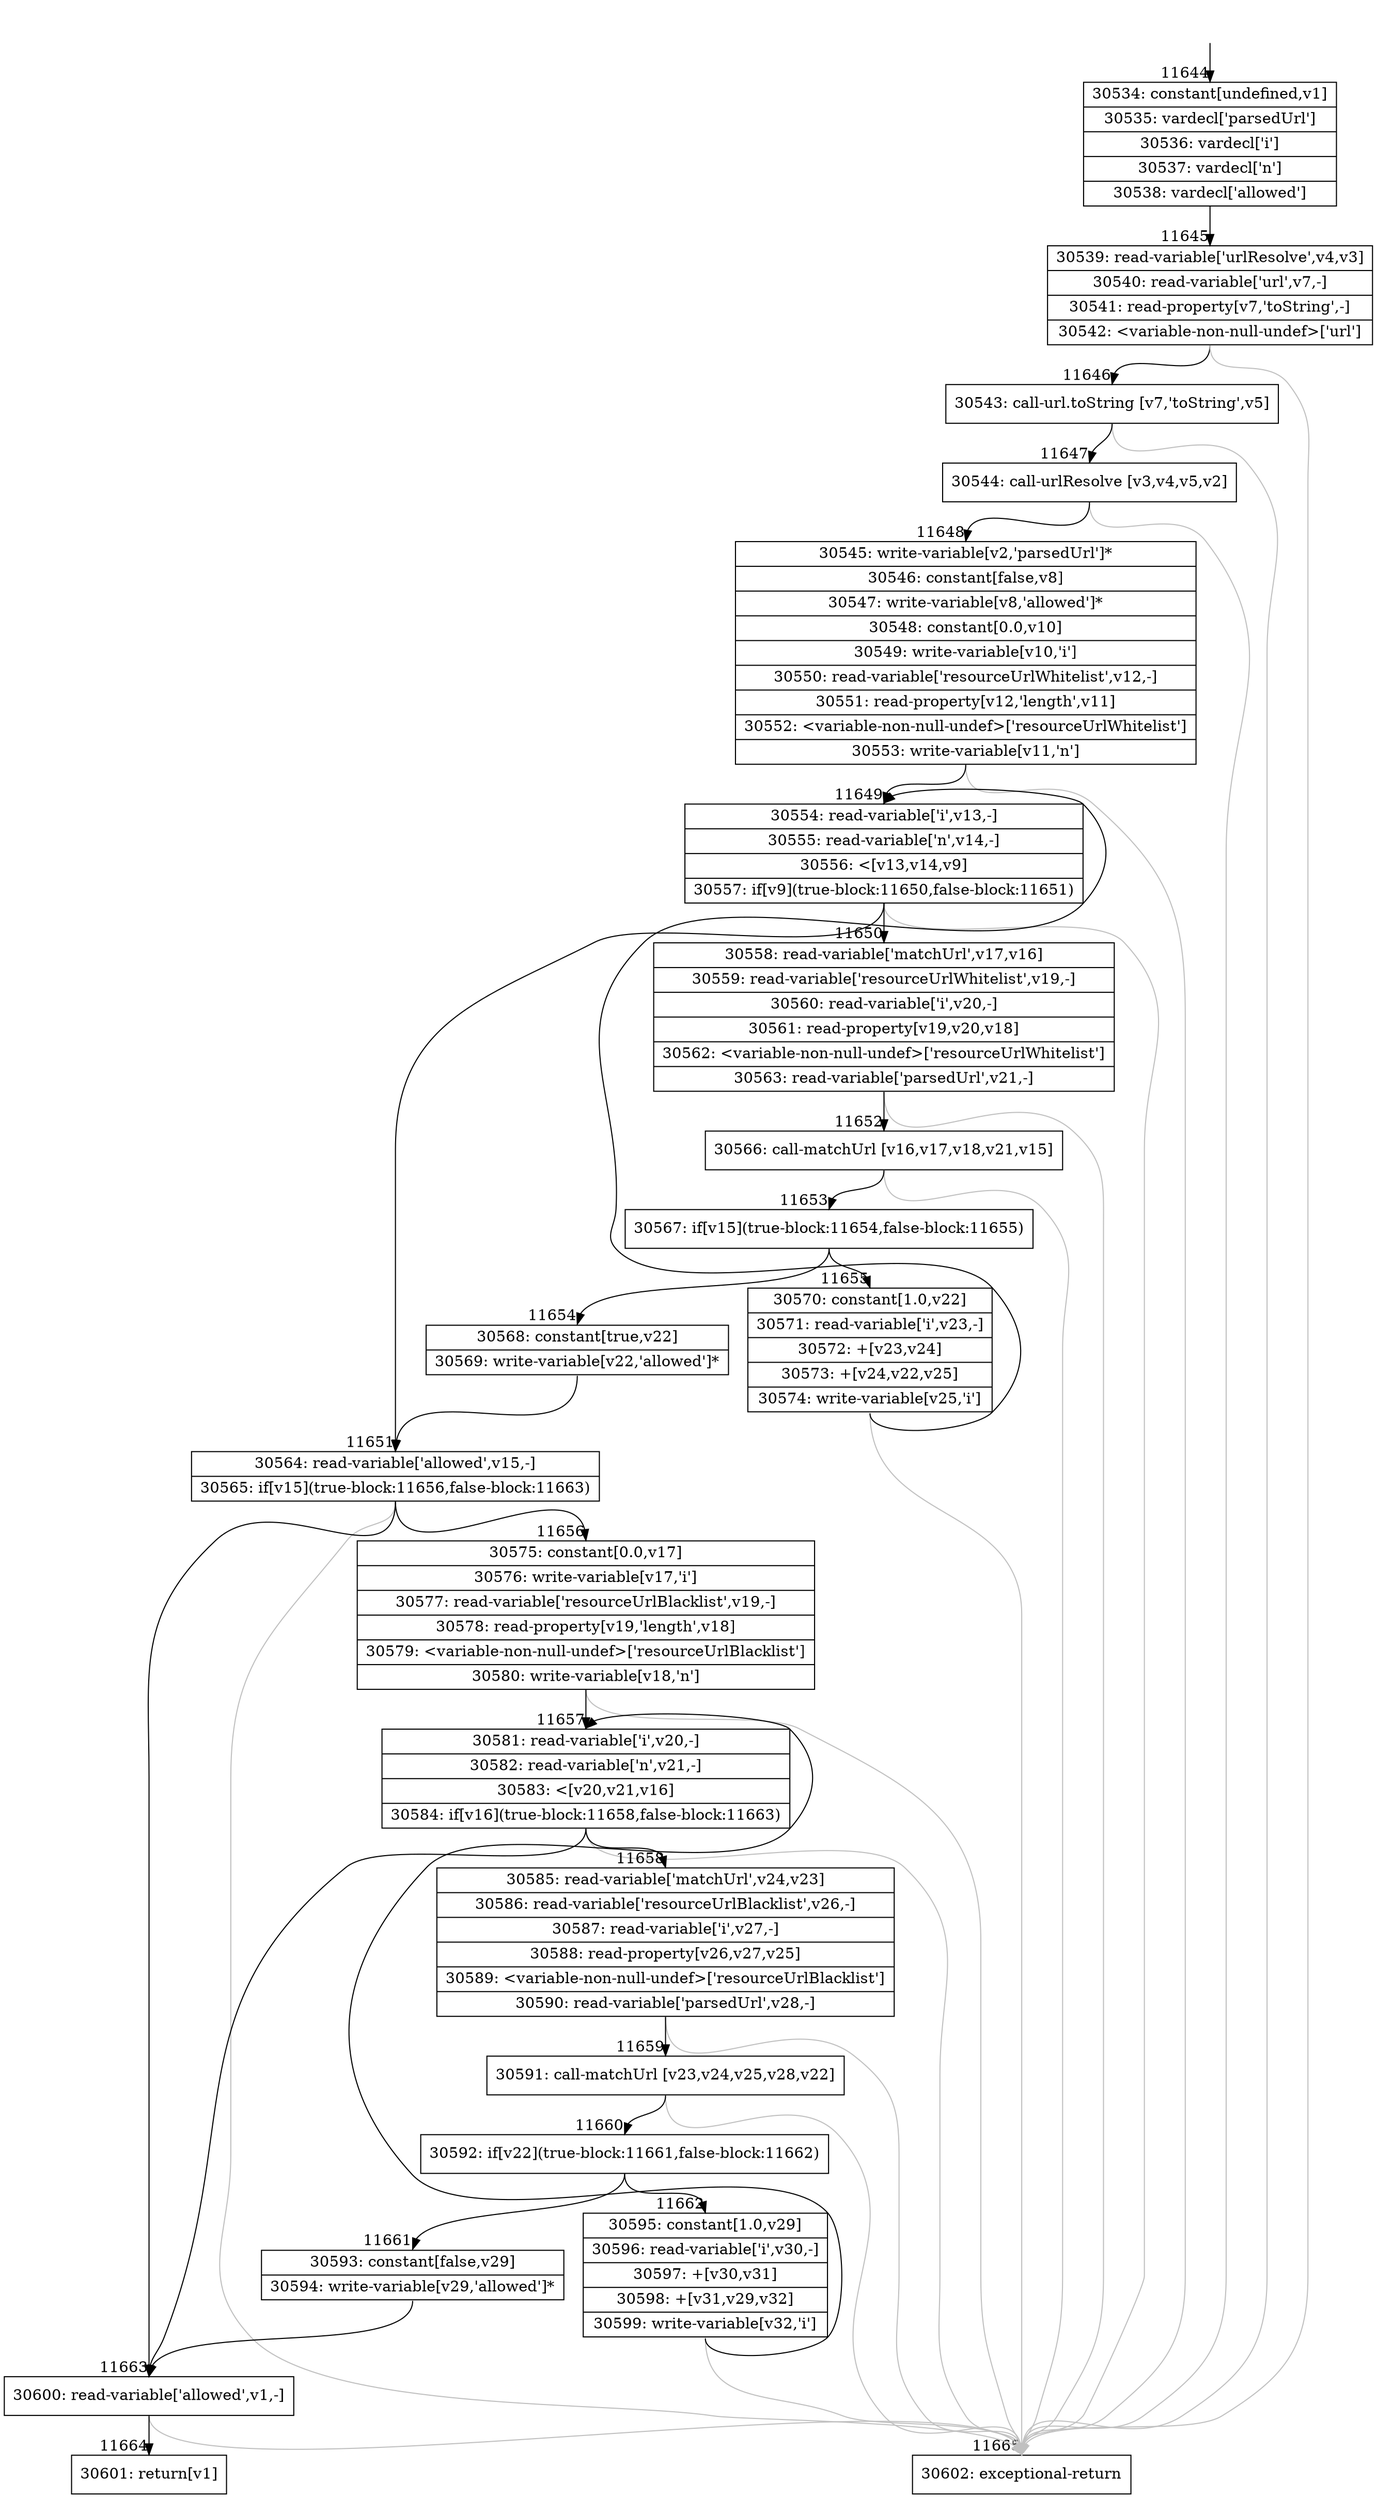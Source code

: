 digraph {
rankdir="TD"
BB_entry902[shape=none,label=""];
BB_entry902 -> BB11644 [tailport=s, headport=n, headlabel="    11644"]
BB11644 [shape=record label="{30534: constant[undefined,v1]|30535: vardecl['parsedUrl']|30536: vardecl['i']|30537: vardecl['n']|30538: vardecl['allowed']}" ] 
BB11644 -> BB11645 [tailport=s, headport=n, headlabel="      11645"]
BB11645 [shape=record label="{30539: read-variable['urlResolve',v4,v3]|30540: read-variable['url',v7,-]|30541: read-property[v7,'toString',-]|30542: \<variable-non-null-undef\>['url']}" ] 
BB11645 -> BB11646 [tailport=s, headport=n, headlabel="      11646"]
BB11645 -> BB11665 [tailport=s, headport=n, color=gray, headlabel="      11665"]
BB11646 [shape=record label="{30543: call-url.toString [v7,'toString',v5]}" ] 
BB11646 -> BB11647 [tailport=s, headport=n, headlabel="      11647"]
BB11646 -> BB11665 [tailport=s, headport=n, color=gray]
BB11647 [shape=record label="{30544: call-urlResolve [v3,v4,v5,v2]}" ] 
BB11647 -> BB11648 [tailport=s, headport=n, headlabel="      11648"]
BB11647 -> BB11665 [tailport=s, headport=n, color=gray]
BB11648 [shape=record label="{30545: write-variable[v2,'parsedUrl']*|30546: constant[false,v8]|30547: write-variable[v8,'allowed']*|30548: constant[0.0,v10]|30549: write-variable[v10,'i']|30550: read-variable['resourceUrlWhitelist',v12,-]|30551: read-property[v12,'length',v11]|30552: \<variable-non-null-undef\>['resourceUrlWhitelist']|30553: write-variable[v11,'n']}" ] 
BB11648 -> BB11649 [tailport=s, headport=n, headlabel="      11649"]
BB11648 -> BB11665 [tailport=s, headport=n, color=gray]
BB11649 [shape=record label="{30554: read-variable['i',v13,-]|30555: read-variable['n',v14,-]|30556: \<[v13,v14,v9]|30557: if[v9](true-block:11650,false-block:11651)}" ] 
BB11649 -> BB11650 [tailport=s, headport=n, headlabel="      11650"]
BB11649 -> BB11651 [tailport=s, headport=n, headlabel="      11651"]
BB11649 -> BB11665 [tailport=s, headport=n, color=gray]
BB11650 [shape=record label="{30558: read-variable['matchUrl',v17,v16]|30559: read-variable['resourceUrlWhitelist',v19,-]|30560: read-variable['i',v20,-]|30561: read-property[v19,v20,v18]|30562: \<variable-non-null-undef\>['resourceUrlWhitelist']|30563: read-variable['parsedUrl',v21,-]}" ] 
BB11650 -> BB11652 [tailport=s, headport=n, headlabel="      11652"]
BB11650 -> BB11665 [tailport=s, headport=n, color=gray]
BB11651 [shape=record label="{30564: read-variable['allowed',v15,-]|30565: if[v15](true-block:11656,false-block:11663)}" ] 
BB11651 -> BB11656 [tailport=s, headport=n, headlabel="      11656"]
BB11651 -> BB11663 [tailport=s, headport=n, headlabel="      11663"]
BB11651 -> BB11665 [tailport=s, headport=n, color=gray]
BB11652 [shape=record label="{30566: call-matchUrl [v16,v17,v18,v21,v15]}" ] 
BB11652 -> BB11653 [tailport=s, headport=n, headlabel="      11653"]
BB11652 -> BB11665 [tailport=s, headport=n, color=gray]
BB11653 [shape=record label="{30567: if[v15](true-block:11654,false-block:11655)}" ] 
BB11653 -> BB11654 [tailport=s, headport=n, headlabel="      11654"]
BB11653 -> BB11655 [tailport=s, headport=n, headlabel="      11655"]
BB11654 [shape=record label="{30568: constant[true,v22]|30569: write-variable[v22,'allowed']*}" ] 
BB11654 -> BB11651 [tailport=s, headport=n]
BB11655 [shape=record label="{30570: constant[1.0,v22]|30571: read-variable['i',v23,-]|30572: +[v23,v24]|30573: +[v24,v22,v25]|30574: write-variable[v25,'i']}" ] 
BB11655 -> BB11649 [tailport=s, headport=n]
BB11655 -> BB11665 [tailport=s, headport=n, color=gray]
BB11656 [shape=record label="{30575: constant[0.0,v17]|30576: write-variable[v17,'i']|30577: read-variable['resourceUrlBlacklist',v19,-]|30578: read-property[v19,'length',v18]|30579: \<variable-non-null-undef\>['resourceUrlBlacklist']|30580: write-variable[v18,'n']}" ] 
BB11656 -> BB11657 [tailport=s, headport=n, headlabel="      11657"]
BB11656 -> BB11665 [tailport=s, headport=n, color=gray]
BB11657 [shape=record label="{30581: read-variable['i',v20,-]|30582: read-variable['n',v21,-]|30583: \<[v20,v21,v16]|30584: if[v16](true-block:11658,false-block:11663)}" ] 
BB11657 -> BB11658 [tailport=s, headport=n, headlabel="      11658"]
BB11657 -> BB11663 [tailport=s, headport=n]
BB11657 -> BB11665 [tailport=s, headport=n, color=gray]
BB11658 [shape=record label="{30585: read-variable['matchUrl',v24,v23]|30586: read-variable['resourceUrlBlacklist',v26,-]|30587: read-variable['i',v27,-]|30588: read-property[v26,v27,v25]|30589: \<variable-non-null-undef\>['resourceUrlBlacklist']|30590: read-variable['parsedUrl',v28,-]}" ] 
BB11658 -> BB11659 [tailport=s, headport=n, headlabel="      11659"]
BB11658 -> BB11665 [tailport=s, headport=n, color=gray]
BB11659 [shape=record label="{30591: call-matchUrl [v23,v24,v25,v28,v22]}" ] 
BB11659 -> BB11660 [tailport=s, headport=n, headlabel="      11660"]
BB11659 -> BB11665 [tailport=s, headport=n, color=gray]
BB11660 [shape=record label="{30592: if[v22](true-block:11661,false-block:11662)}" ] 
BB11660 -> BB11661 [tailport=s, headport=n, headlabel="      11661"]
BB11660 -> BB11662 [tailport=s, headport=n, headlabel="      11662"]
BB11661 [shape=record label="{30593: constant[false,v29]|30594: write-variable[v29,'allowed']*}" ] 
BB11661 -> BB11663 [tailport=s, headport=n]
BB11662 [shape=record label="{30595: constant[1.0,v29]|30596: read-variable['i',v30,-]|30597: +[v30,v31]|30598: +[v31,v29,v32]|30599: write-variable[v32,'i']}" ] 
BB11662 -> BB11657 [tailport=s, headport=n]
BB11662 -> BB11665 [tailport=s, headport=n, color=gray]
BB11663 [shape=record label="{30600: read-variable['allowed',v1,-]}" ] 
BB11663 -> BB11664 [tailport=s, headport=n, headlabel="      11664"]
BB11663 -> BB11665 [tailport=s, headport=n, color=gray]
BB11664 [shape=record label="{30601: return[v1]}" ] 
BB11665 [shape=record label="{30602: exceptional-return}" ] 
//#$~ 16565
}
